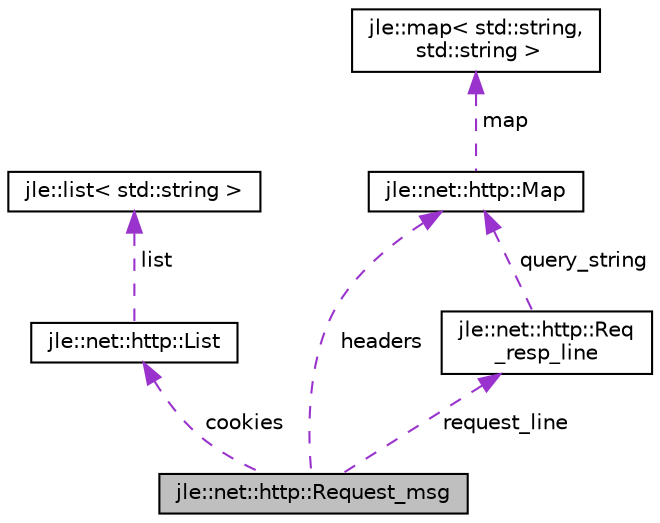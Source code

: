digraph "jle::net::http::Request_msg"
{
  edge [fontname="Helvetica",fontsize="10",labelfontname="Helvetica",labelfontsize="10"];
  node [fontname="Helvetica",fontsize="10",shape=record];
  Node1 [label="jle::net::http::Request_msg",height=0.2,width=0.4,color="black", fillcolor="grey75", style="filled", fontcolor="black"];
  Node2 -> Node1 [dir="back",color="darkorchid3",fontsize="10",style="dashed",label=" cookies" ,fontname="Helvetica"];
  Node2 [label="jle::net::http::List",height=0.2,width=0.4,color="black", fillcolor="white", style="filled",URL="$structjle_1_1net_1_1http_1_1_list.html"];
  Node3 -> Node2 [dir="back",color="darkorchid3",fontsize="10",style="dashed",label=" list" ,fontname="Helvetica"];
  Node3 [label="jle::list\< std::string \>",height=0.2,width=0.4,color="black", fillcolor="white", style="filled",URL="$classjle_1_1list.html"];
  Node4 -> Node1 [dir="back",color="darkorchid3",fontsize="10",style="dashed",label=" request_line" ,fontname="Helvetica"];
  Node4 [label="jle::net::http::Req\l_resp_line",height=0.2,width=0.4,color="black", fillcolor="white", style="filled",URL="$structjle_1_1net_1_1http_1_1_req__resp__line.html"];
  Node5 -> Node4 [dir="back",color="darkorchid3",fontsize="10",style="dashed",label=" query_string" ,fontname="Helvetica"];
  Node5 [label="jle::net::http::Map",height=0.2,width=0.4,color="black", fillcolor="white", style="filled",URL="$structjle_1_1net_1_1http_1_1_map.html"];
  Node6 -> Node5 [dir="back",color="darkorchid3",fontsize="10",style="dashed",label=" map" ,fontname="Helvetica"];
  Node6 [label="jle::map\< std::string,\l std::string \>",height=0.2,width=0.4,color="black", fillcolor="white", style="filled",URL="$classjle_1_1map.html"];
  Node5 -> Node1 [dir="back",color="darkorchid3",fontsize="10",style="dashed",label=" headers" ,fontname="Helvetica"];
}
